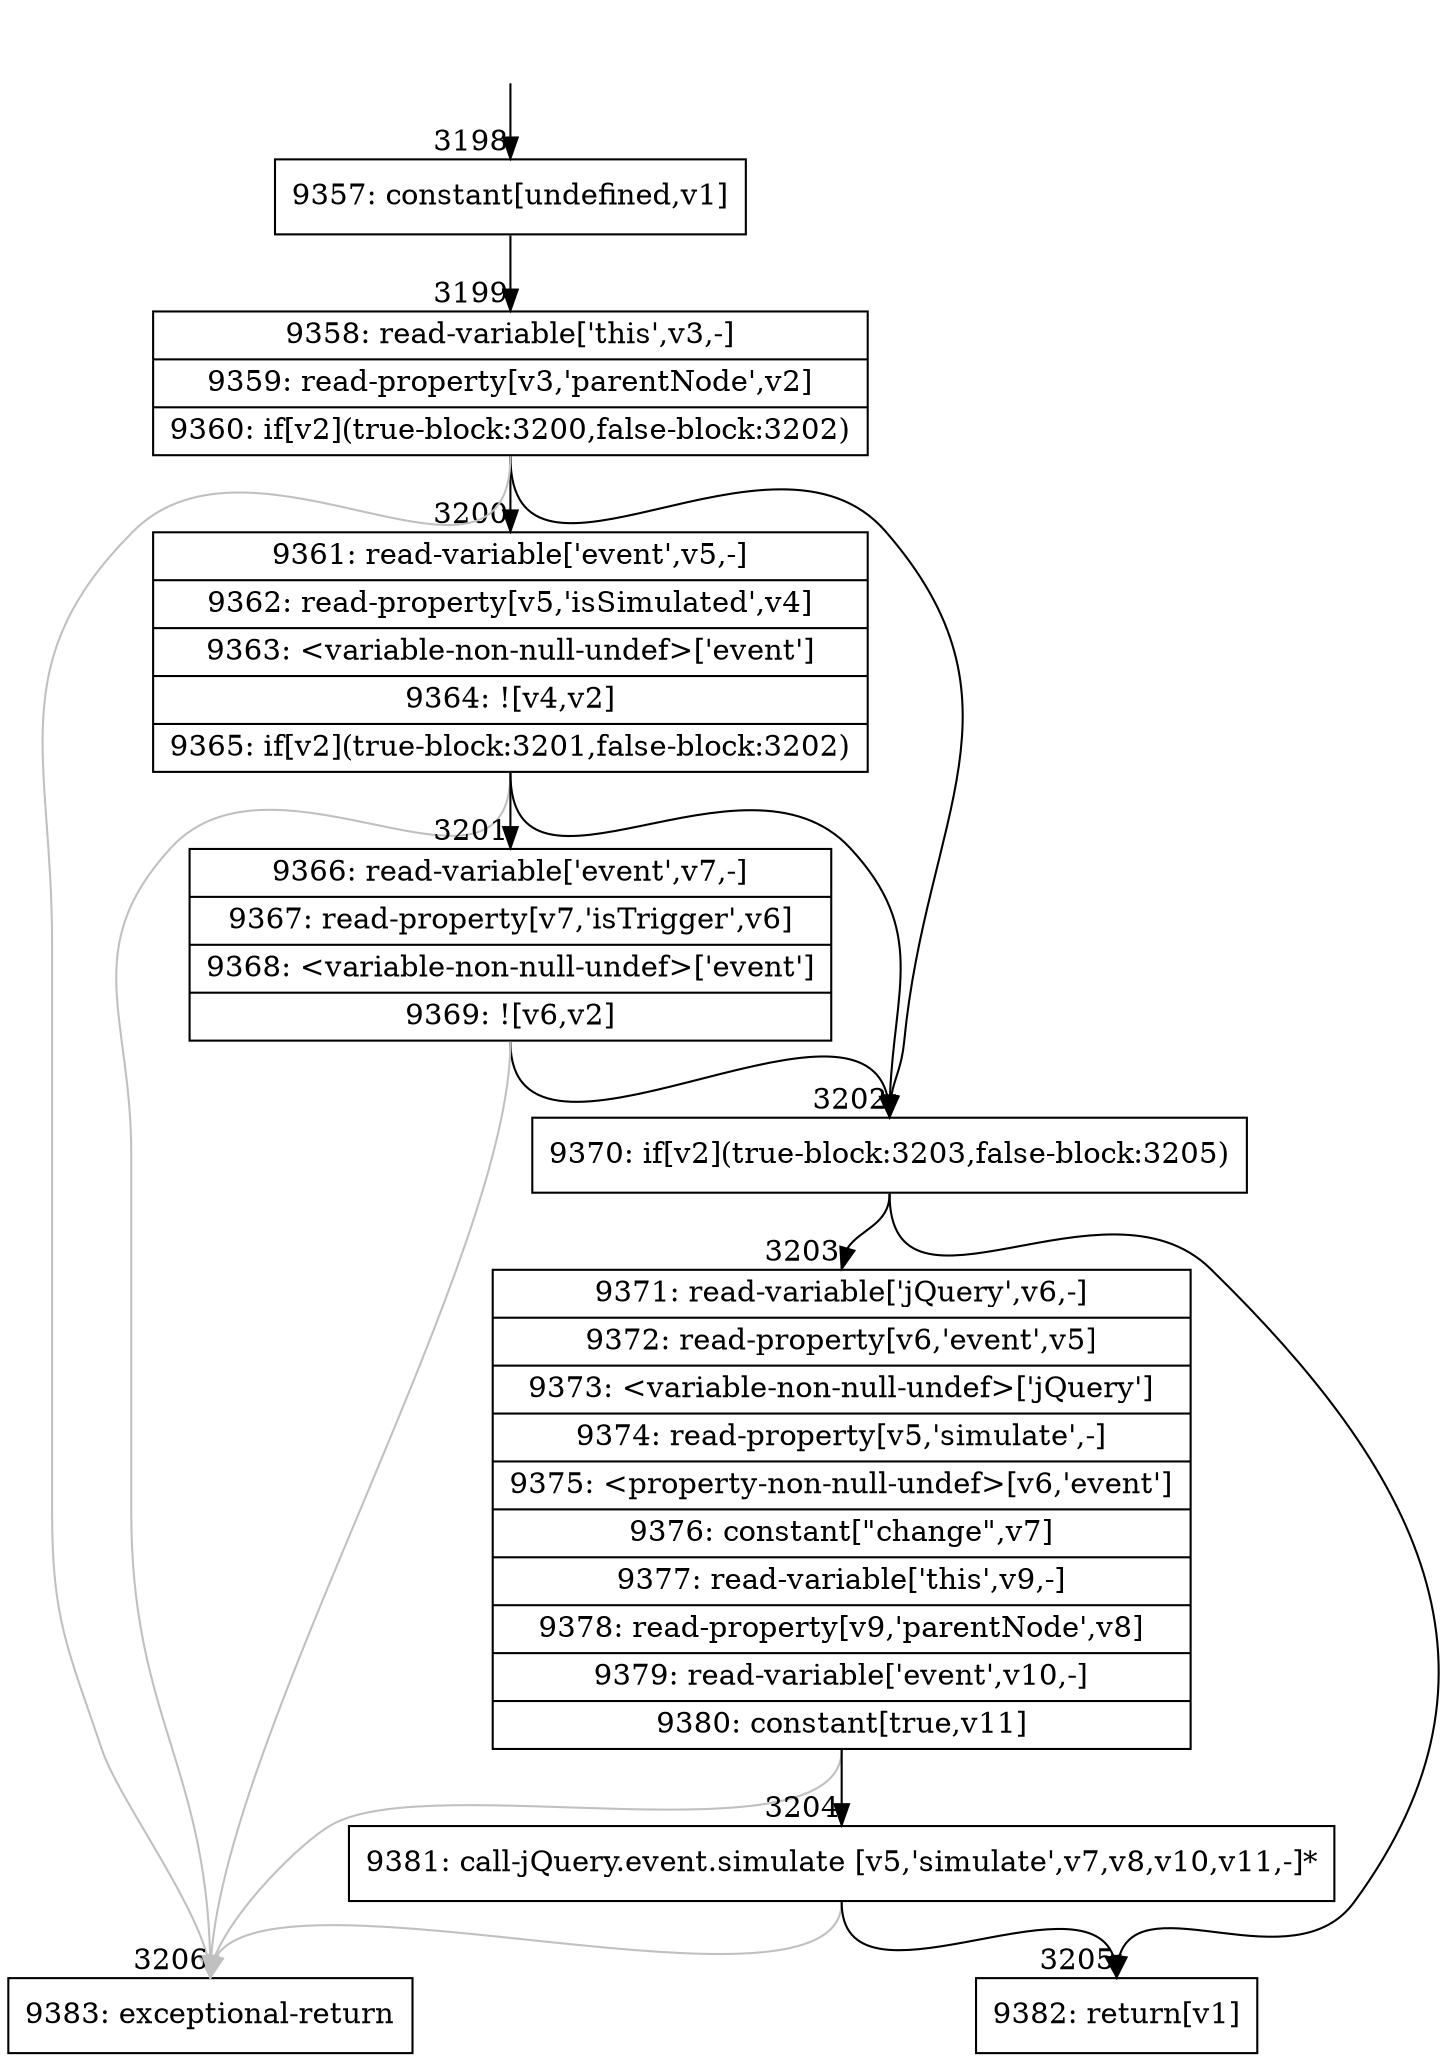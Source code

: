digraph {
rankdir="TD"
BB_entry202[shape=none,label=""];
BB_entry202 -> BB3198 [tailport=s, headport=n, headlabel="    3198"]
BB3198 [shape=record label="{9357: constant[undefined,v1]}" ] 
BB3198 -> BB3199 [tailport=s, headport=n, headlabel="      3199"]
BB3199 [shape=record label="{9358: read-variable['this',v3,-]|9359: read-property[v3,'parentNode',v2]|9360: if[v2](true-block:3200,false-block:3202)}" ] 
BB3199 -> BB3202 [tailport=s, headport=n, headlabel="      3202"]
BB3199 -> BB3200 [tailport=s, headport=n, headlabel="      3200"]
BB3199 -> BB3206 [tailport=s, headport=n, color=gray, headlabel="      3206"]
BB3200 [shape=record label="{9361: read-variable['event',v5,-]|9362: read-property[v5,'isSimulated',v4]|9363: \<variable-non-null-undef\>['event']|9364: ![v4,v2]|9365: if[v2](true-block:3201,false-block:3202)}" ] 
BB3200 -> BB3202 [tailport=s, headport=n]
BB3200 -> BB3201 [tailport=s, headport=n, headlabel="      3201"]
BB3200 -> BB3206 [tailport=s, headport=n, color=gray]
BB3201 [shape=record label="{9366: read-variable['event',v7,-]|9367: read-property[v7,'isTrigger',v6]|9368: \<variable-non-null-undef\>['event']|9369: ![v6,v2]}" ] 
BB3201 -> BB3202 [tailport=s, headport=n]
BB3201 -> BB3206 [tailport=s, headport=n, color=gray]
BB3202 [shape=record label="{9370: if[v2](true-block:3203,false-block:3205)}" ] 
BB3202 -> BB3203 [tailport=s, headport=n, headlabel="      3203"]
BB3202 -> BB3205 [tailport=s, headport=n, headlabel="      3205"]
BB3203 [shape=record label="{9371: read-variable['jQuery',v6,-]|9372: read-property[v6,'event',v5]|9373: \<variable-non-null-undef\>['jQuery']|9374: read-property[v5,'simulate',-]|9375: \<property-non-null-undef\>[v6,'event']|9376: constant[\"change\",v7]|9377: read-variable['this',v9,-]|9378: read-property[v9,'parentNode',v8]|9379: read-variable['event',v10,-]|9380: constant[true,v11]}" ] 
BB3203 -> BB3204 [tailport=s, headport=n, headlabel="      3204"]
BB3203 -> BB3206 [tailport=s, headport=n, color=gray]
BB3204 [shape=record label="{9381: call-jQuery.event.simulate [v5,'simulate',v7,v8,v10,v11,-]*}" ] 
BB3204 -> BB3205 [tailport=s, headport=n]
BB3204 -> BB3206 [tailport=s, headport=n, color=gray]
BB3205 [shape=record label="{9382: return[v1]}" ] 
BB3206 [shape=record label="{9383: exceptional-return}" ] 
//#$~ 3520
}
